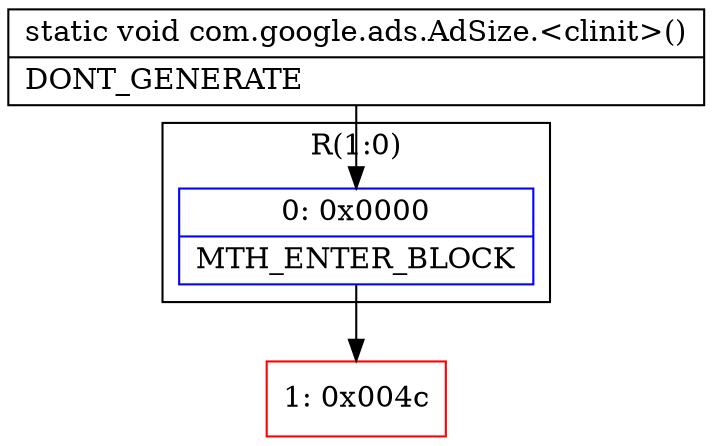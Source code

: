 digraph "CFG forcom.google.ads.AdSize.\<clinit\>()V" {
subgraph cluster_Region_600294859 {
label = "R(1:0)";
node [shape=record,color=blue];
Node_0 [shape=record,label="{0\:\ 0x0000|MTH_ENTER_BLOCK\l}"];
}
Node_1 [shape=record,color=red,label="{1\:\ 0x004c}"];
MethodNode[shape=record,label="{static void com.google.ads.AdSize.\<clinit\>()  | DONT_GENERATE\l}"];
MethodNode -> Node_0;
Node_0 -> Node_1;
}

